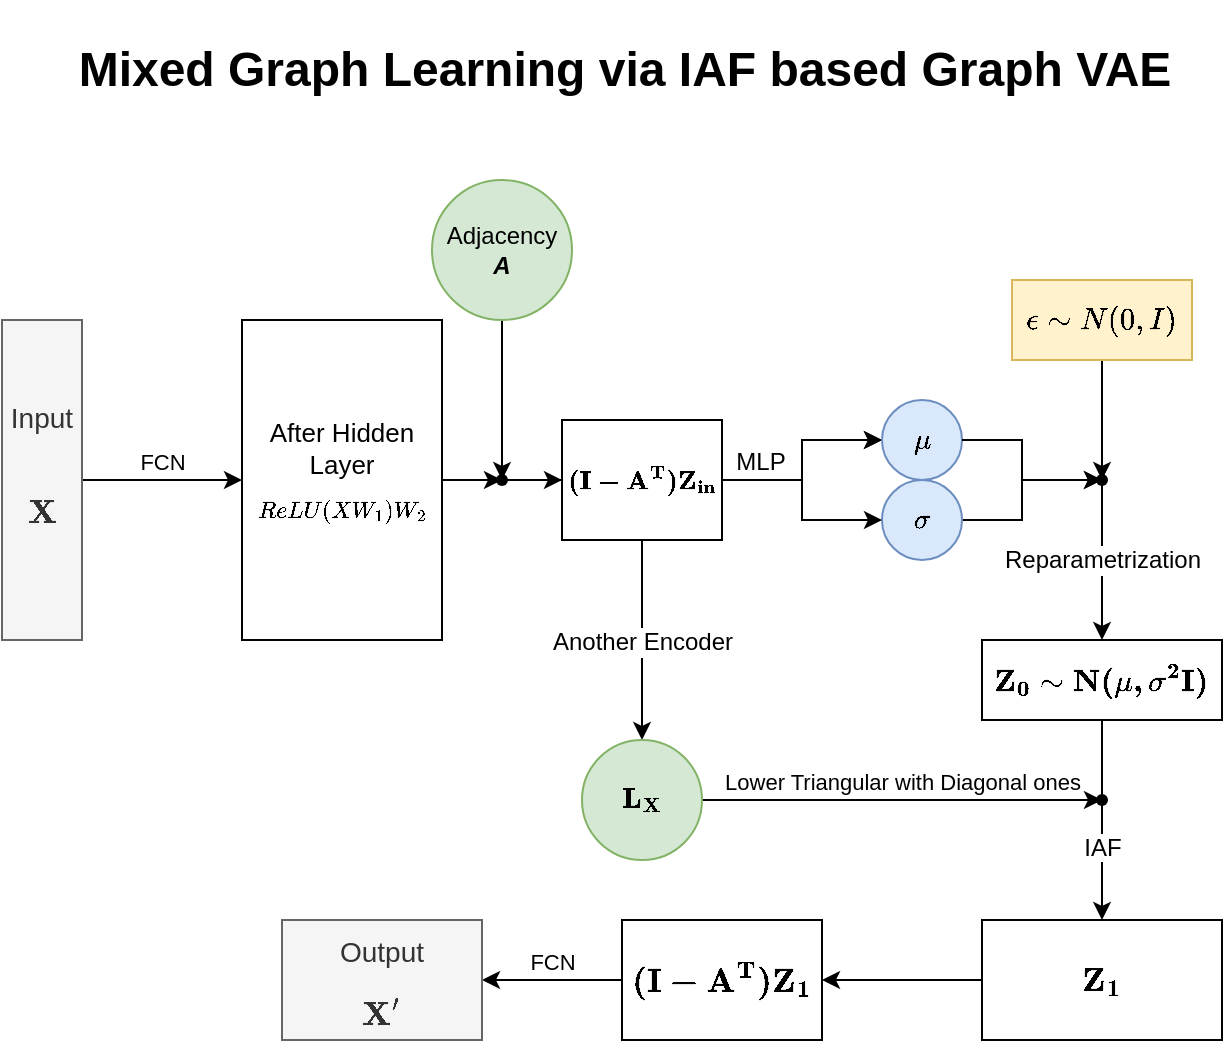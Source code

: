 <mxfile>
    <diagram name="페이지-1" id="HG2QBweDEZUEOKL4nY7x">
        <mxGraphModel dx="967" dy="596" grid="1" gridSize="10" guides="1" tooltips="1" connect="1" arrows="1" fold="1" page="1" pageScale="1" pageWidth="827" pageHeight="1169" math="1" shadow="0">
            <root>
                <mxCell id="0"/>
                <mxCell id="1" parent="0"/>
                <mxCell id="N9SkhUXvSTuKwesoVMct-8" value="FCN" style="edgeStyle=orthogonalEdgeStyle;rounded=0;orthogonalLoop=1;jettySize=auto;html=1;labelPosition=center;verticalLabelPosition=top;align=center;verticalAlign=bottom;" parent="1" source="N9SkhUXvSTuKwesoVMct-4" target="N9SkhUXvSTuKwesoVMct-7" edge="1">
                    <mxGeometry relative="1" as="geometry"/>
                </mxCell>
                <mxCell id="N9SkhUXvSTuKwesoVMct-4" value="&lt;br&gt;Input &lt;br style=&quot;font-size: 14px;&quot;&gt;&lt;b&gt;&lt;br&gt;$$\bf X$$&lt;br&gt;&lt;/b&gt;" style="rounded=0;whiteSpace=wrap;html=1;fontSize=14;fillColor=#f5f5f5;fontColor=#333333;strokeColor=#666666;" parent="1" vertex="1">
                    <mxGeometry x="108" y="280" width="40" height="160" as="geometry"/>
                </mxCell>
                <mxCell id="N9SkhUXvSTuKwesoVMct-10" value="" style="edgeStyle=orthogonalEdgeStyle;rounded=0;orthogonalLoop=1;jettySize=auto;html=1;" parent="1" source="N9SkhUXvSTuKwesoVMct-42" target="N9SkhUXvSTuKwesoVMct-9" edge="1">
                    <mxGeometry relative="1" as="geometry"/>
                </mxCell>
                <mxCell id="N9SkhUXvSTuKwesoVMct-32" value="&lt;div style=&quot;font-size: 12px;&quot;&gt;Another Encoder&lt;/div&gt;" style="edgeStyle=orthogonalEdgeStyle;rounded=0;orthogonalLoop=1;jettySize=auto;html=1;exitX=0.5;exitY=1;exitDx=0;exitDy=0;entryX=0.5;entryY=0;entryDx=0;entryDy=0;align=center;labelPosition=center;verticalLabelPosition=middle;verticalAlign=middle;fontSize=12;" parent="1" source="N9SkhUXvSTuKwesoVMct-9" target="N9SkhUXvSTuKwesoVMct-31" edge="1">
                    <mxGeometry x="0.009" relative="1" as="geometry">
                        <Array as="points">
                            <mxPoint x="428" y="440"/>
                            <mxPoint x="428" y="440"/>
                        </Array>
                        <mxPoint as="offset"/>
                    </mxGeometry>
                </mxCell>
                <mxCell id="N9SkhUXvSTuKwesoVMct-7" value="&lt;font style=&quot;font-size: 13px;&quot;&gt;After Hidden Layer&lt;/font&gt;&lt;br&gt;$$ReLU(XW_1)W_2$$" style="whiteSpace=wrap;html=1;rounded=0;fontSize=10;" parent="1" vertex="1">
                    <mxGeometry x="228" y="280" width="100" height="160" as="geometry"/>
                </mxCell>
                <mxCell id="N9SkhUXvSTuKwesoVMct-12" value="" style="edgeStyle=orthogonalEdgeStyle;rounded=0;orthogonalLoop=1;jettySize=auto;html=1;" parent="1" source="N9SkhUXvSTuKwesoVMct-9" target="N9SkhUXvSTuKwesoVMct-11" edge="1">
                    <mxGeometry relative="1" as="geometry"/>
                </mxCell>
                <mxCell id="N9SkhUXvSTuKwesoVMct-13" value="" style="edgeStyle=orthogonalEdgeStyle;rounded=0;orthogonalLoop=1;jettySize=auto;html=1;" parent="1" source="N9SkhUXvSTuKwesoVMct-9" target="N9SkhUXvSTuKwesoVMct-11" edge="1">
                    <mxGeometry relative="1" as="geometry"/>
                </mxCell>
                <mxCell id="N9SkhUXvSTuKwesoVMct-9" value="&lt;span style=&quot;font-size: 11px;&quot;&gt;$$\bf (I- A^T)Z_{in}$$&lt;/span&gt;" style="whiteSpace=wrap;html=1;rounded=0;fontSize=11;fontStyle=1" parent="1" vertex="1">
                    <mxGeometry x="388" y="330" width="80" height="60" as="geometry"/>
                </mxCell>
                <mxCell id="N9SkhUXvSTuKwesoVMct-11" value="$$\mu$$" style="ellipse;whiteSpace=wrap;html=1;rounded=0;fillColor=#dae8fc;strokeColor=#6c8ebf;" parent="1" vertex="1">
                    <mxGeometry x="548" y="320" width="40" height="40" as="geometry"/>
                </mxCell>
                <mxCell id="N9SkhUXvSTuKwesoVMct-22" value="" style="edgeStyle=orthogonalEdgeStyle;rounded=0;orthogonalLoop=1;jettySize=auto;html=1;" parent="1" source="N9SkhUXvSTuKwesoVMct-14" target="N9SkhUXvSTuKwesoVMct-21" edge="1">
                    <mxGeometry relative="1" as="geometry"/>
                </mxCell>
                <mxCell id="N9SkhUXvSTuKwesoVMct-14" value="$$\sigma$$" style="ellipse;whiteSpace=wrap;html=1;rounded=0;fillColor=#dae8fc;strokeColor=#6c8ebf;" parent="1" vertex="1">
                    <mxGeometry x="548" y="360" width="40" height="40" as="geometry"/>
                </mxCell>
                <mxCell id="N9SkhUXvSTuKwesoVMct-18" value="Reparametrization" style="edgeStyle=orthogonalEdgeStyle;rounded=0;orthogonalLoop=1;jettySize=auto;html=1;horizontal=1;labelPosition=center;verticalLabelPosition=middle;align=center;verticalAlign=middle;fontSize=12;" parent="1" source="N9SkhUXvSTuKwesoVMct-21" target="N9SkhUXvSTuKwesoVMct-17" edge="1">
                    <mxGeometry relative="1" as="geometry"/>
                </mxCell>
                <mxCell id="N9SkhUXvSTuKwesoVMct-29" value="IAF" style="edgeStyle=orthogonalEdgeStyle;rounded=0;orthogonalLoop=1;jettySize=auto;html=1;labelPosition=center;verticalLabelPosition=bottom;align=center;verticalAlign=top;fontSize=12;" parent="1" source="N9SkhUXvSTuKwesoVMct-17" target="N9SkhUXvSTuKwesoVMct-28" edge="1">
                    <mxGeometry relative="1" as="geometry"/>
                </mxCell>
                <mxCell id="N9SkhUXvSTuKwesoVMct-17" value="$$ \bf{Z_0} \sim N(\mu, \sigma^2I)$$" style="whiteSpace=wrap;html=1;fontStyle=1;fontSize=13;" parent="1" vertex="1">
                    <mxGeometry x="598" y="440" width="120" height="40" as="geometry"/>
                </mxCell>
                <mxCell id="N9SkhUXvSTuKwesoVMct-21" value="" style="shape=waypoint;sketch=0;size=6;pointerEvents=1;points=[];fillColor=default;resizable=0;rotatable=0;perimeter=centerPerimeter;snapToPoint=1;rounded=0;" parent="1" vertex="1">
                    <mxGeometry x="648" y="350" width="20" height="20" as="geometry"/>
                </mxCell>
                <mxCell id="N9SkhUXvSTuKwesoVMct-24" style="edgeStyle=orthogonalEdgeStyle;rounded=0;orthogonalLoop=1;jettySize=auto;html=1;entryX=0.65;entryY=0.8;entryDx=0;entryDy=0;entryPerimeter=0;" parent="1" source="N9SkhUXvSTuKwesoVMct-11" target="N9SkhUXvSTuKwesoVMct-21" edge="1">
                    <mxGeometry relative="1" as="geometry"/>
                </mxCell>
                <mxCell id="N9SkhUXvSTuKwesoVMct-46" value="" style="edgeStyle=orthogonalEdgeStyle;rounded=0;orthogonalLoop=1;jettySize=auto;html=1;entryX=1;entryY=0.5;entryDx=0;entryDy=0;" parent="1" source="N9SkhUXvSTuKwesoVMct-28" target="N9SkhUXvSTuKwesoVMct-45" edge="1">
                    <mxGeometry relative="1" as="geometry"/>
                </mxCell>
                <mxCell id="N9SkhUXvSTuKwesoVMct-28" value="&lt;span style=&quot;font-size: 14px;&quot;&gt;$$\bf Z_1$$&lt;/span&gt;" style="whiteSpace=wrap;html=1;fontStyle=0;fontSize=14;horizontal=1;" parent="1" vertex="1">
                    <mxGeometry x="598" y="580" width="120" height="60" as="geometry"/>
                </mxCell>
                <mxCell id="N9SkhUXvSTuKwesoVMct-35" value="Lower Triangular with Diagonal ones" style="edgeStyle=orthogonalEdgeStyle;rounded=0;orthogonalLoop=1;jettySize=auto;html=1;labelPosition=center;verticalLabelPosition=top;align=center;verticalAlign=bottom;" parent="1" source="N9SkhUXvSTuKwesoVMct-31" target="N9SkhUXvSTuKwesoVMct-34" edge="1">
                    <mxGeometry relative="1" as="geometry"/>
                </mxCell>
                <mxCell id="N9SkhUXvSTuKwesoVMct-31" value="$$\bf L_X$$" style="ellipse;whiteSpace=wrap;html=1;rounded=0;fillColor=#d5e8d4;strokeColor=#82b366;fontStyle=1" parent="1" vertex="1">
                    <mxGeometry x="398" y="490" width="60" height="60" as="geometry"/>
                </mxCell>
                <mxCell id="N9SkhUXvSTuKwesoVMct-34" value="" style="shape=waypoint;sketch=0;size=6;pointerEvents=1;points=[];fillColor=default;resizable=0;rotatable=0;perimeter=centerPerimeter;snapToPoint=1;rounded=0;" parent="1" vertex="1">
                    <mxGeometry x="648" y="510" width="20" height="20" as="geometry"/>
                </mxCell>
                <mxCell id="N9SkhUXvSTuKwesoVMct-43" value="" style="edgeStyle=orthogonalEdgeStyle;rounded=0;orthogonalLoop=1;jettySize=auto;html=1;" parent="1" source="N9SkhUXvSTuKwesoVMct-36" target="N9SkhUXvSTuKwesoVMct-42" edge="1">
                    <mxGeometry relative="1" as="geometry"/>
                </mxCell>
                <mxCell id="N9SkhUXvSTuKwesoVMct-36" value="Adjacency&lt;br&gt;&lt;b&gt;&lt;i&gt;A&lt;/i&gt;&lt;/b&gt;" style="ellipse;whiteSpace=wrap;html=1;fillColor=#d5e8d4;strokeColor=#82b366;" parent="1" vertex="1">
                    <mxGeometry x="323" y="210" width="70" height="70" as="geometry"/>
                </mxCell>
                <mxCell id="N9SkhUXvSTuKwesoVMct-44" value="" style="edgeStyle=orthogonalEdgeStyle;rounded=0;orthogonalLoop=1;jettySize=auto;html=1;" parent="1" source="N9SkhUXvSTuKwesoVMct-7" target="N9SkhUXvSTuKwesoVMct-42" edge="1">
                    <mxGeometry relative="1" as="geometry">
                        <mxPoint x="328" y="360" as="sourcePoint"/>
                        <mxPoint x="388" y="360" as="targetPoint"/>
                    </mxGeometry>
                </mxCell>
                <mxCell id="N9SkhUXvSTuKwesoVMct-42" value="" style="shape=waypoint;sketch=0;size=6;pointerEvents=1;points=[];fillColor=default;resizable=0;rotatable=0;perimeter=centerPerimeter;snapToPoint=1;" parent="1" vertex="1">
                    <mxGeometry x="348" y="350" width="20" height="20" as="geometry"/>
                </mxCell>
                <mxCell id="N9SkhUXvSTuKwesoVMct-50" value="FCN" style="edgeStyle=orthogonalEdgeStyle;rounded=0;orthogonalLoop=1;jettySize=auto;html=1;labelPosition=center;verticalLabelPosition=top;align=center;verticalAlign=bottom;" parent="1" source="N9SkhUXvSTuKwesoVMct-45" target="N9SkhUXvSTuKwesoVMct-49" edge="1">
                    <mxGeometry relative="1" as="geometry"/>
                </mxCell>
                <mxCell id="N9SkhUXvSTuKwesoVMct-45" value="$$\bf (I-A^T)Z_{1}$$" style="whiteSpace=wrap;html=1;fontSize=14;fontStyle=1" parent="1" vertex="1">
                    <mxGeometry x="418" y="580" width="100" height="60" as="geometry"/>
                </mxCell>
                <mxCell id="N9SkhUXvSTuKwesoVMct-48" style="edgeStyle=orthogonalEdgeStyle;rounded=0;orthogonalLoop=1;jettySize=auto;html=1;exitX=0.5;exitY=1;exitDx=0;exitDy=0;" parent="1" source="N9SkhUXvSTuKwesoVMct-28" target="N9SkhUXvSTuKwesoVMct-28" edge="1">
                    <mxGeometry relative="1" as="geometry"/>
                </mxCell>
                <mxCell id="N9SkhUXvSTuKwesoVMct-49" value="&lt;br&gt;Output&lt;br&gt;$$\bf X'$$" style="whiteSpace=wrap;html=1;fontSize=14;align=center;labelPosition=center;verticalLabelPosition=middle;verticalAlign=middle;horizontal=1;fillColor=#f5f5f5;fontColor=#333333;strokeColor=#666666;" parent="1" vertex="1">
                    <mxGeometry x="248" y="580" width="100" height="60" as="geometry"/>
                </mxCell>
                <mxCell id="61NKcQRrdRYyib6HNdq7-3" value="" style="group" parent="1" connectable="0" vertex="1">
                    <mxGeometry x="462" y="336" width="50" height="30" as="geometry"/>
                </mxCell>
                <mxCell id="N9SkhUXvSTuKwesoVMct-26" style="edgeStyle=orthogonalEdgeStyle;rounded=0;orthogonalLoop=1;jettySize=auto;html=1;entryX=0;entryY=0.5;entryDx=0;entryDy=0;" parent="61NKcQRrdRYyib6HNdq7-3" source="N9SkhUXvSTuKwesoVMct-9" target="N9SkhUXvSTuKwesoVMct-14" edge="1">
                    <mxGeometry relative="1" as="geometry"/>
                </mxCell>
                <mxCell id="61NKcQRrdRYyib6HNdq7-1" value="MLP" style="text;html=1;align=center;verticalAlign=middle;resizable=0;points=[];autosize=1;strokeColor=none;fillColor=none;fontSize=12;" parent="61NKcQRrdRYyib6HNdq7-3" vertex="1">
                    <mxGeometry width="50" height="30" as="geometry"/>
                </mxCell>
                <mxCell id="61NKcQRrdRYyib6HNdq7-5" value="" style="edgeStyle=orthogonalEdgeStyle;rounded=0;orthogonalLoop=1;jettySize=auto;html=1;" parent="1" source="61NKcQRrdRYyib6HNdq7-4" target="N9SkhUXvSTuKwesoVMct-21" edge="1">
                    <mxGeometry relative="1" as="geometry"/>
                </mxCell>
                <mxCell id="61NKcQRrdRYyib6HNdq7-4" value="&lt;meta charset=&quot;utf-8&quot;&gt;&lt;span style=&quot;color: rgb(0, 0, 0); font-family: Helvetica; font-size: 13px; font-style: normal; font-variant-ligatures: normal; font-variant-caps: normal; font-weight: 400; letter-spacing: normal; orphans: 2; text-align: center; text-indent: 0px; text-transform: none; widows: 2; word-spacing: 0px; -webkit-text-stroke-width: 0px; background-color: rgb(251, 251, 251); text-decoration-thickness: initial; text-decoration-style: initial; text-decoration-color: initial; float: none; display: inline !important;&quot;&gt;$$\epsilon\sim N(0,I)$$&lt;/span&gt;" style="rounded=0;whiteSpace=wrap;html=1;fillColor=#fff2cc;strokeColor=#d6b656;" parent="1" vertex="1">
                    <mxGeometry x="613" y="260" width="90" height="40" as="geometry"/>
                </mxCell>
                <mxCell id="61NKcQRrdRYyib6HNdq7-6" value="&lt;h1&gt;Mixed Graph Learning via IAF based Graph VAE&lt;/h1&gt;" style="text;html=1;align=center;verticalAlign=middle;resizable=0;points=[];autosize=1;strokeColor=none;fillColor=none;" parent="1" vertex="1">
                    <mxGeometry x="134" y="120" width="570" height="70" as="geometry"/>
                </mxCell>
            </root>
        </mxGraphModel>
    </diagram>
</mxfile>